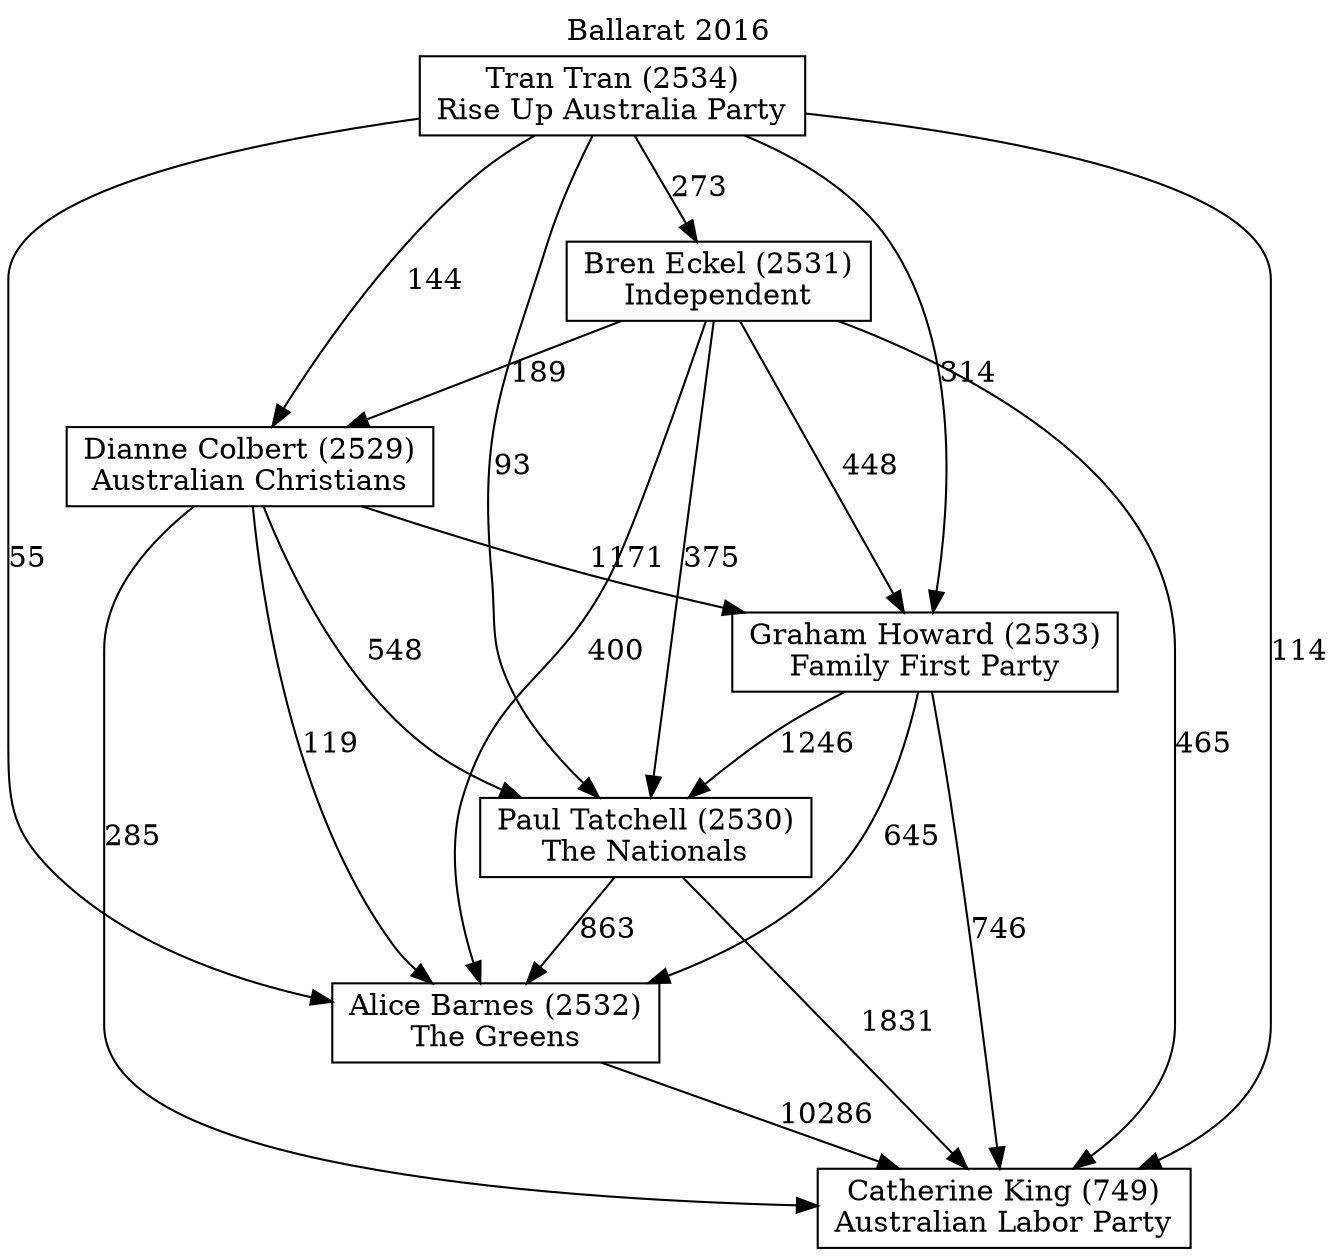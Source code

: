 // House preference flow
digraph "Catherine King (749)_Ballarat_2016" {
	graph [label="Ballarat 2016" labelloc=t mclimit=10]
	node [shape=box]
	"Dianne Colbert (2529)" [label="Dianne Colbert (2529)
Australian Christians"]
	"Paul Tatchell (2530)" [label="Paul Tatchell (2530)
The Nationals"]
	"Graham Howard (2533)" [label="Graham Howard (2533)
Family First Party"]
	"Tran Tran (2534)" [label="Tran Tran (2534)
Rise Up Australia Party"]
	"Alice Barnes (2532)" [label="Alice Barnes (2532)
The Greens"]
	"Bren Eckel (2531)" [label="Bren Eckel (2531)
Independent"]
	"Catherine King (749)" [label="Catherine King (749)
Australian Labor Party"]
	"Graham Howard (2533)" -> "Paul Tatchell (2530)" [label=1246]
	"Bren Eckel (2531)" -> "Alice Barnes (2532)" [label=400]
	"Tran Tran (2534)" -> "Catherine King (749)" [label=114]
	"Dianne Colbert (2529)" -> "Alice Barnes (2532)" [label=119]
	"Dianne Colbert (2529)" -> "Graham Howard (2533)" [label=1171]
	"Tran Tran (2534)" -> "Paul Tatchell (2530)" [label=93]
	"Alice Barnes (2532)" -> "Catherine King (749)" [label=10286]
	"Tran Tran (2534)" -> "Graham Howard (2533)" [label=314]
	"Bren Eckel (2531)" -> "Catherine King (749)" [label=465]
	"Bren Eckel (2531)" -> "Graham Howard (2533)" [label=448]
	"Tran Tran (2534)" -> "Alice Barnes (2532)" [label=55]
	"Graham Howard (2533)" -> "Alice Barnes (2532)" [label=645]
	"Paul Tatchell (2530)" -> "Alice Barnes (2532)" [label=863]
	"Dianne Colbert (2529)" -> "Paul Tatchell (2530)" [label=548]
	"Graham Howard (2533)" -> "Catherine King (749)" [label=746]
	"Tran Tran (2534)" -> "Bren Eckel (2531)" [label=273]
	"Bren Eckel (2531)" -> "Paul Tatchell (2530)" [label=375]
	"Bren Eckel (2531)" -> "Dianne Colbert (2529)" [label=189]
	"Paul Tatchell (2530)" -> "Catherine King (749)" [label=1831]
	"Tran Tran (2534)" -> "Dianne Colbert (2529)" [label=144]
	"Dianne Colbert (2529)" -> "Catherine King (749)" [label=285]
}
